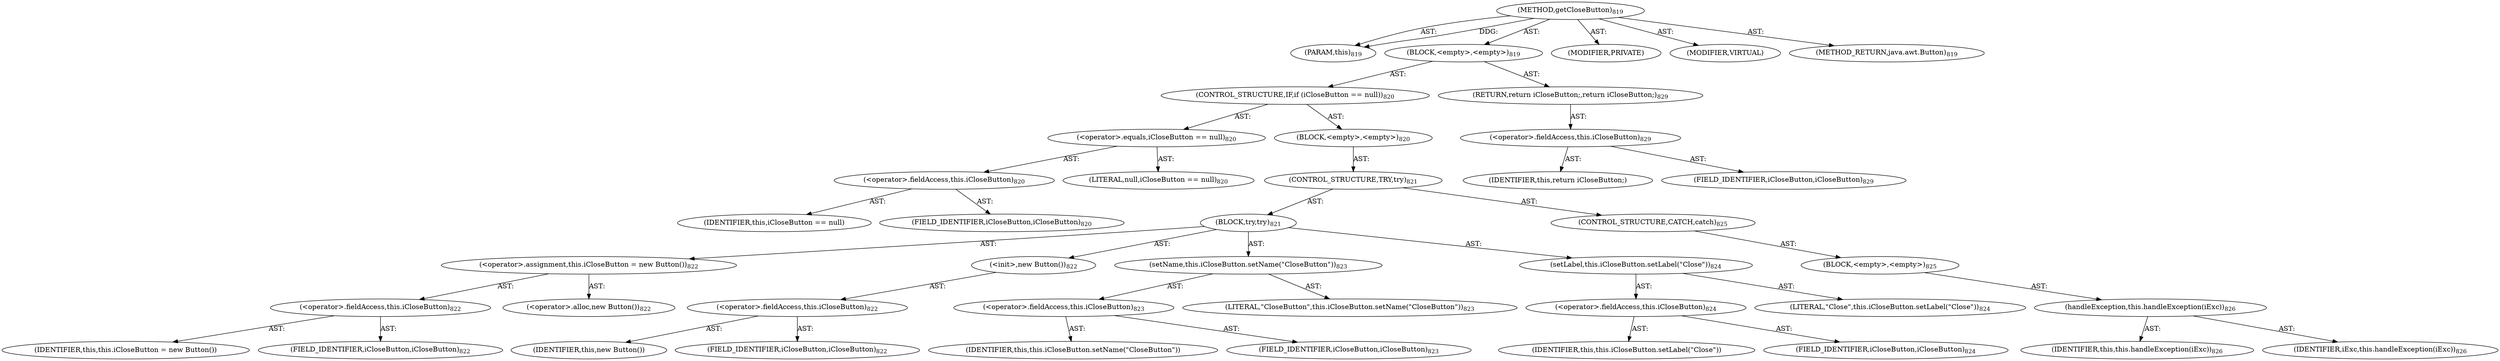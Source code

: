 digraph "getCloseButton" {  
"111669149740" [label = <(METHOD,getCloseButton)<SUB>819</SUB>> ]
"115964117025" [label = <(PARAM,this)<SUB>819</SUB>> ]
"25769803920" [label = <(BLOCK,&lt;empty&gt;,&lt;empty&gt;)<SUB>819</SUB>> ]
"47244640351" [label = <(CONTROL_STRUCTURE,IF,if (iCloseButton == null))<SUB>820</SUB>> ]
"30064771936" [label = <(&lt;operator&gt;.equals,iCloseButton == null)<SUB>820</SUB>> ]
"30064771937" [label = <(&lt;operator&gt;.fieldAccess,this.iCloseButton)<SUB>820</SUB>> ]
"68719477327" [label = <(IDENTIFIER,this,iCloseButton == null)> ]
"55834575151" [label = <(FIELD_IDENTIFIER,iCloseButton,iCloseButton)<SUB>820</SUB>> ]
"90194313410" [label = <(LITERAL,null,iCloseButton == null)<SUB>820</SUB>> ]
"25769803921" [label = <(BLOCK,&lt;empty&gt;,&lt;empty&gt;)<SUB>820</SUB>> ]
"47244640352" [label = <(CONTROL_STRUCTURE,TRY,try)<SUB>821</SUB>> ]
"25769803922" [label = <(BLOCK,try,try)<SUB>821</SUB>> ]
"30064771938" [label = <(&lt;operator&gt;.assignment,this.iCloseButton = new Button())<SUB>822</SUB>> ]
"30064771939" [label = <(&lt;operator&gt;.fieldAccess,this.iCloseButton)<SUB>822</SUB>> ]
"68719477328" [label = <(IDENTIFIER,this,this.iCloseButton = new Button())> ]
"55834575152" [label = <(FIELD_IDENTIFIER,iCloseButton,iCloseButton)<SUB>822</SUB>> ]
"30064771940" [label = <(&lt;operator&gt;.alloc,new Button())<SUB>822</SUB>> ]
"30064771941" [label = <(&lt;init&gt;,new Button())<SUB>822</SUB>> ]
"30064771942" [label = <(&lt;operator&gt;.fieldAccess,this.iCloseButton)<SUB>822</SUB>> ]
"68719477329" [label = <(IDENTIFIER,this,new Button())> ]
"55834575153" [label = <(FIELD_IDENTIFIER,iCloseButton,iCloseButton)<SUB>822</SUB>> ]
"30064771943" [label = <(setName,this.iCloseButton.setName(&quot;CloseButton&quot;))<SUB>823</SUB>> ]
"30064771944" [label = <(&lt;operator&gt;.fieldAccess,this.iCloseButton)<SUB>823</SUB>> ]
"68719477330" [label = <(IDENTIFIER,this,this.iCloseButton.setName(&quot;CloseButton&quot;))> ]
"55834575154" [label = <(FIELD_IDENTIFIER,iCloseButton,iCloseButton)<SUB>823</SUB>> ]
"90194313411" [label = <(LITERAL,&quot;CloseButton&quot;,this.iCloseButton.setName(&quot;CloseButton&quot;))<SUB>823</SUB>> ]
"30064771945" [label = <(setLabel,this.iCloseButton.setLabel(&quot;Close&quot;))<SUB>824</SUB>> ]
"30064771946" [label = <(&lt;operator&gt;.fieldAccess,this.iCloseButton)<SUB>824</SUB>> ]
"68719477331" [label = <(IDENTIFIER,this,this.iCloseButton.setLabel(&quot;Close&quot;))> ]
"55834575155" [label = <(FIELD_IDENTIFIER,iCloseButton,iCloseButton)<SUB>824</SUB>> ]
"90194313412" [label = <(LITERAL,&quot;Close&quot;,this.iCloseButton.setLabel(&quot;Close&quot;))<SUB>824</SUB>> ]
"47244640353" [label = <(CONTROL_STRUCTURE,CATCH,catch)<SUB>825</SUB>> ]
"25769803923" [label = <(BLOCK,&lt;empty&gt;,&lt;empty&gt;)<SUB>825</SUB>> ]
"30064771947" [label = <(handleException,this.handleException(iExc))<SUB>826</SUB>> ]
"68719476868" [label = <(IDENTIFIER,this,this.handleException(iExc))<SUB>826</SUB>> ]
"68719477332" [label = <(IDENTIFIER,iExc,this.handleException(iExc))<SUB>826</SUB>> ]
"146028888080" [label = <(RETURN,return iCloseButton;,return iCloseButton;)<SUB>829</SUB>> ]
"30064771948" [label = <(&lt;operator&gt;.fieldAccess,this.iCloseButton)<SUB>829</SUB>> ]
"68719477333" [label = <(IDENTIFIER,this,return iCloseButton;)> ]
"55834575156" [label = <(FIELD_IDENTIFIER,iCloseButton,iCloseButton)<SUB>829</SUB>> ]
"133143986310" [label = <(MODIFIER,PRIVATE)> ]
"133143986311" [label = <(MODIFIER,VIRTUAL)> ]
"128849018924" [label = <(METHOD_RETURN,java.awt.Button)<SUB>819</SUB>> ]
  "111669149740" -> "115964117025"  [ label = "AST: "] 
  "111669149740" -> "25769803920"  [ label = "AST: "] 
  "111669149740" -> "133143986310"  [ label = "AST: "] 
  "111669149740" -> "133143986311"  [ label = "AST: "] 
  "111669149740" -> "128849018924"  [ label = "AST: "] 
  "25769803920" -> "47244640351"  [ label = "AST: "] 
  "25769803920" -> "146028888080"  [ label = "AST: "] 
  "47244640351" -> "30064771936"  [ label = "AST: "] 
  "47244640351" -> "25769803921"  [ label = "AST: "] 
  "30064771936" -> "30064771937"  [ label = "AST: "] 
  "30064771936" -> "90194313410"  [ label = "AST: "] 
  "30064771937" -> "68719477327"  [ label = "AST: "] 
  "30064771937" -> "55834575151"  [ label = "AST: "] 
  "25769803921" -> "47244640352"  [ label = "AST: "] 
  "47244640352" -> "25769803922"  [ label = "AST: "] 
  "47244640352" -> "47244640353"  [ label = "AST: "] 
  "25769803922" -> "30064771938"  [ label = "AST: "] 
  "25769803922" -> "30064771941"  [ label = "AST: "] 
  "25769803922" -> "30064771943"  [ label = "AST: "] 
  "25769803922" -> "30064771945"  [ label = "AST: "] 
  "30064771938" -> "30064771939"  [ label = "AST: "] 
  "30064771938" -> "30064771940"  [ label = "AST: "] 
  "30064771939" -> "68719477328"  [ label = "AST: "] 
  "30064771939" -> "55834575152"  [ label = "AST: "] 
  "30064771941" -> "30064771942"  [ label = "AST: "] 
  "30064771942" -> "68719477329"  [ label = "AST: "] 
  "30064771942" -> "55834575153"  [ label = "AST: "] 
  "30064771943" -> "30064771944"  [ label = "AST: "] 
  "30064771943" -> "90194313411"  [ label = "AST: "] 
  "30064771944" -> "68719477330"  [ label = "AST: "] 
  "30064771944" -> "55834575154"  [ label = "AST: "] 
  "30064771945" -> "30064771946"  [ label = "AST: "] 
  "30064771945" -> "90194313412"  [ label = "AST: "] 
  "30064771946" -> "68719477331"  [ label = "AST: "] 
  "30064771946" -> "55834575155"  [ label = "AST: "] 
  "47244640353" -> "25769803923"  [ label = "AST: "] 
  "25769803923" -> "30064771947"  [ label = "AST: "] 
  "30064771947" -> "68719476868"  [ label = "AST: "] 
  "30064771947" -> "68719477332"  [ label = "AST: "] 
  "146028888080" -> "30064771948"  [ label = "AST: "] 
  "30064771948" -> "68719477333"  [ label = "AST: "] 
  "30064771948" -> "55834575156"  [ label = "AST: "] 
  "111669149740" -> "115964117025"  [ label = "DDG: "] 
}

